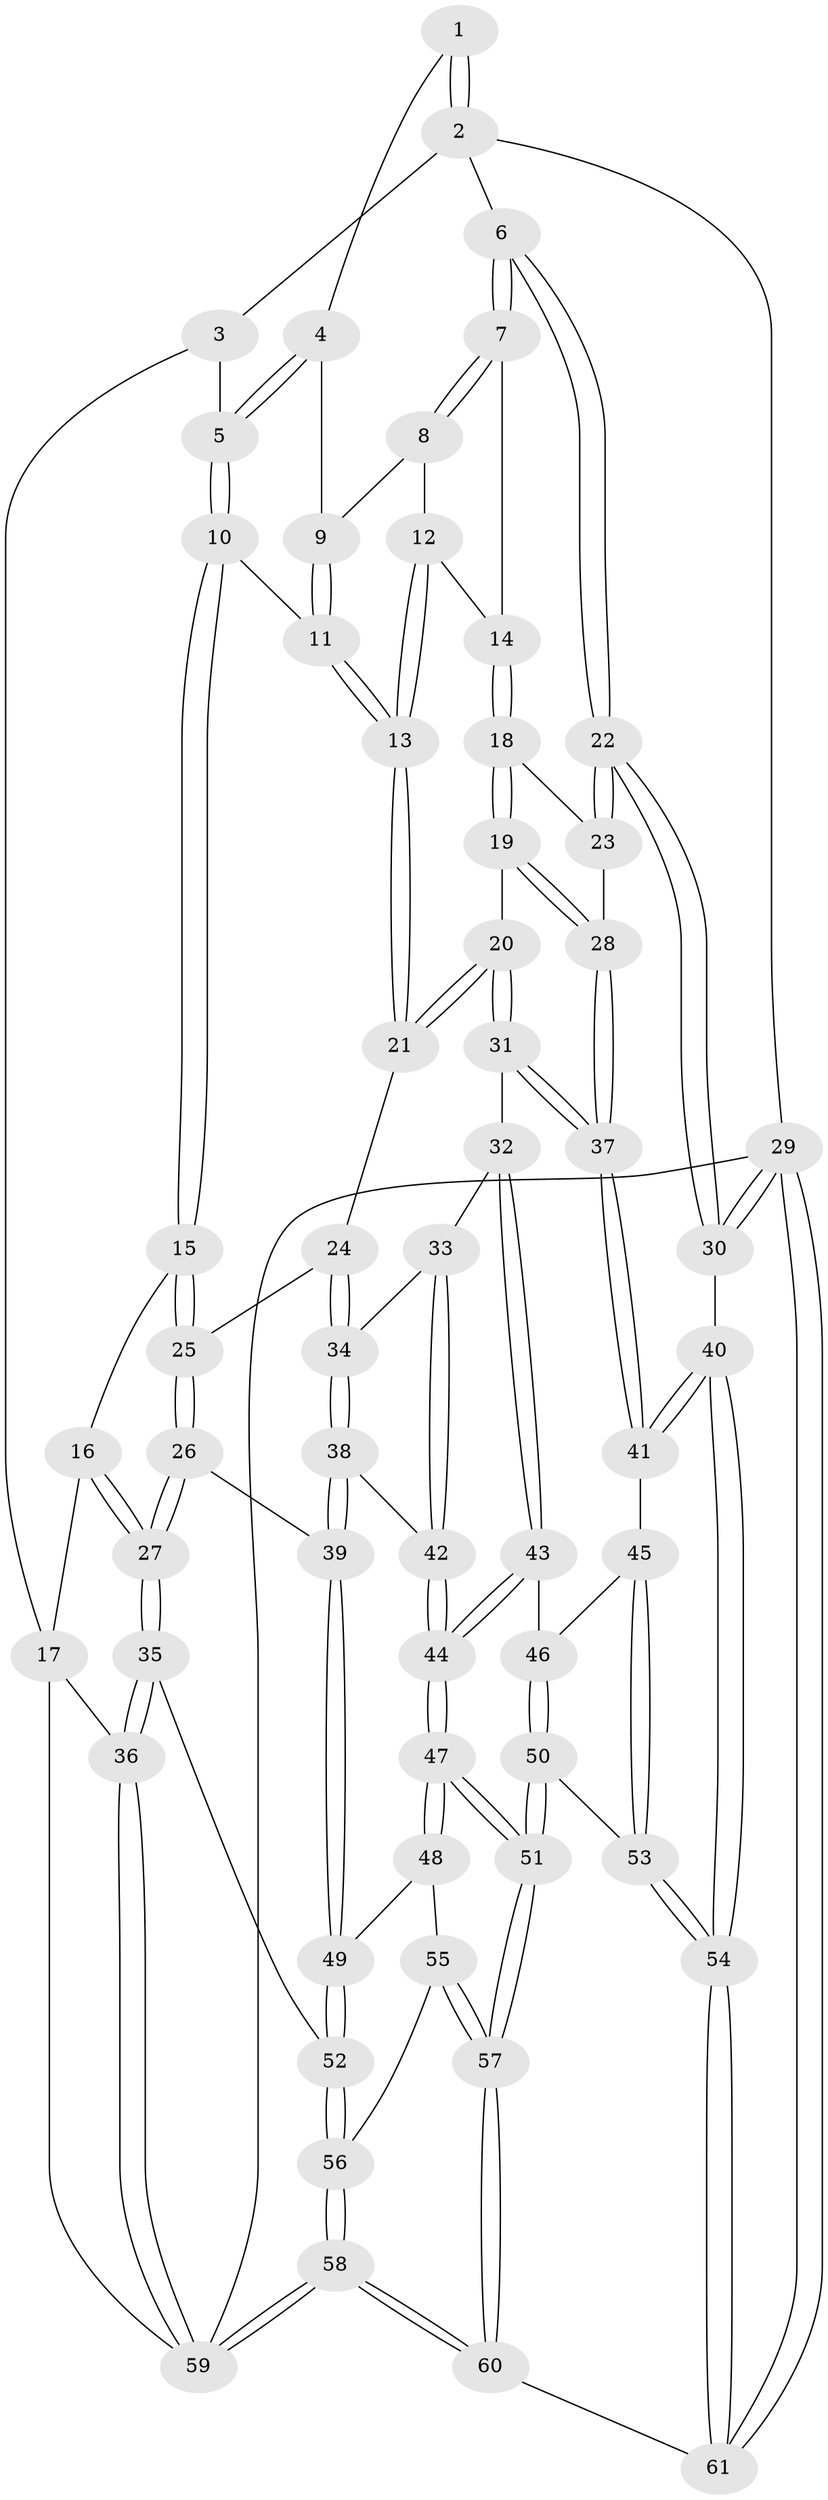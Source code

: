 // coarse degree distribution, {3: 0.08823529411764706, 6: 0.08823529411764706, 4: 0.5, 5: 0.3235294117647059}
// Generated by graph-tools (version 1.1) at 2025/52/02/27/25 19:52:37]
// undirected, 61 vertices, 149 edges
graph export_dot {
graph [start="1"]
  node [color=gray90,style=filled];
  1 [pos="+0.7400413035050558+0"];
  2 [pos="+1+0"];
  3 [pos="+0.0835819780997016+0"];
  4 [pos="+0.6952261414530188+0"];
  5 [pos="+0.23483299229125315+0.11577809056162182"];
  6 [pos="+1+0"];
  7 [pos="+0.8670753324070448+0.2755914422683758"];
  8 [pos="+0.7641941871624849+0.23111634194439956"];
  9 [pos="+0.6654637399273442+0.07393082226522883"];
  10 [pos="+0.24732006414999647+0.2125871319936061"];
  11 [pos="+0.5863600415182084+0.18546219785103335"];
  12 [pos="+0.7427301867760565+0.2956185206159887"];
  13 [pos="+0.607838455909465+0.39381593595413844"];
  14 [pos="+0.8441430747059582+0.36111253010167393"];
  15 [pos="+0.22408270563161337+0.2908175806125144"];
  16 [pos="+0.116189289267736+0.3259617214855648"];
  17 [pos="+0+0.3193098974667095"];
  18 [pos="+0.8438296825442523+0.4013668373848039"];
  19 [pos="+0.6881300513911084+0.47338006353608325"];
  20 [pos="+0.6753714169601236+0.47524772921378916"];
  21 [pos="+0.6044326270023985+0.4185766263349946"];
  22 [pos="+1+0.36655400924408116"];
  23 [pos="+0.9204001128031688+0.4405032461872783"];
  24 [pos="+0.44148724308234083+0.45962144803803034"];
  25 [pos="+0.31927913540202973+0.4330231873569327"];
  26 [pos="+0.3030657451695721+0.4796308868086966"];
  27 [pos="+0.01909788199243389+0.6813603687331525"];
  28 [pos="+0.8947125064997863+0.596115570926309"];
  29 [pos="+1+1"];
  30 [pos="+1+0.7412012888314158"];
  31 [pos="+0.6745717793934516+0.5758540699509797"];
  32 [pos="+0.6447695778831758+0.6617907484764243"];
  33 [pos="+0.5699224507142406+0.6533213433247584"];
  34 [pos="+0.4805454124216439+0.6039498380081795"];
  35 [pos="+0+0.724307765627238"];
  36 [pos="+0+0.7357205266584929"];
  37 [pos="+0.9236763070425618+0.6905756234863032"];
  38 [pos="+0.42564127034387883+0.7118760537230652"];
  39 [pos="+0.3040477367865161+0.7051254981471281"];
  40 [pos="+1+0.7479597024444158"];
  41 [pos="+0.9437045118506822+0.7243472237970423"];
  42 [pos="+0.4642781425334243+0.746167534415127"];
  43 [pos="+0.6537685577060224+0.6977088218579057"];
  44 [pos="+0.5221002466481192+0.8474060049570152"];
  45 [pos="+0.8576558711225032+0.7677542841606758"];
  46 [pos="+0.7118308566898446+0.7395157130182891"];
  47 [pos="+0.5212259657860324+0.8597250549947147"];
  48 [pos="+0.4627972253664545+0.8543357333415512"];
  49 [pos="+0.2657585857644076+0.7506446464627631"];
  50 [pos="+0.6597814907245385+0.9393916623444323"];
  51 [pos="+0.5763186512971952+1"];
  52 [pos="+0.18182397205283+0.822712932819229"];
  53 [pos="+0.8136094955041359+0.8606013893181075"];
  54 [pos="+0.8782837106028826+1"];
  55 [pos="+0.28428966102031633+0.8851499006335279"];
  56 [pos="+0.19680293999983592+0.8674354721027521"];
  57 [pos="+0.5733773715364405+1"];
  58 [pos="+0.17091452246824496+1"];
  59 [pos="+0+1"];
  60 [pos="+0.5814856247700976+1"];
  61 [pos="+0.8498065373066849+1"];
  1 -- 2;
  1 -- 2;
  1 -- 4;
  2 -- 3;
  2 -- 6;
  2 -- 29;
  3 -- 5;
  3 -- 17;
  4 -- 5;
  4 -- 5;
  4 -- 9;
  5 -- 10;
  5 -- 10;
  6 -- 7;
  6 -- 7;
  6 -- 22;
  6 -- 22;
  7 -- 8;
  7 -- 8;
  7 -- 14;
  8 -- 9;
  8 -- 12;
  9 -- 11;
  9 -- 11;
  10 -- 11;
  10 -- 15;
  10 -- 15;
  11 -- 13;
  11 -- 13;
  12 -- 13;
  12 -- 13;
  12 -- 14;
  13 -- 21;
  13 -- 21;
  14 -- 18;
  14 -- 18;
  15 -- 16;
  15 -- 25;
  15 -- 25;
  16 -- 17;
  16 -- 27;
  16 -- 27;
  17 -- 36;
  17 -- 59;
  18 -- 19;
  18 -- 19;
  18 -- 23;
  19 -- 20;
  19 -- 28;
  19 -- 28;
  20 -- 21;
  20 -- 21;
  20 -- 31;
  20 -- 31;
  21 -- 24;
  22 -- 23;
  22 -- 23;
  22 -- 30;
  22 -- 30;
  23 -- 28;
  24 -- 25;
  24 -- 34;
  24 -- 34;
  25 -- 26;
  25 -- 26;
  26 -- 27;
  26 -- 27;
  26 -- 39;
  27 -- 35;
  27 -- 35;
  28 -- 37;
  28 -- 37;
  29 -- 30;
  29 -- 30;
  29 -- 61;
  29 -- 61;
  29 -- 59;
  30 -- 40;
  31 -- 32;
  31 -- 37;
  31 -- 37;
  32 -- 33;
  32 -- 43;
  32 -- 43;
  33 -- 34;
  33 -- 42;
  33 -- 42;
  34 -- 38;
  34 -- 38;
  35 -- 36;
  35 -- 36;
  35 -- 52;
  36 -- 59;
  36 -- 59;
  37 -- 41;
  37 -- 41;
  38 -- 39;
  38 -- 39;
  38 -- 42;
  39 -- 49;
  39 -- 49;
  40 -- 41;
  40 -- 41;
  40 -- 54;
  40 -- 54;
  41 -- 45;
  42 -- 44;
  42 -- 44;
  43 -- 44;
  43 -- 44;
  43 -- 46;
  44 -- 47;
  44 -- 47;
  45 -- 46;
  45 -- 53;
  45 -- 53;
  46 -- 50;
  46 -- 50;
  47 -- 48;
  47 -- 48;
  47 -- 51;
  47 -- 51;
  48 -- 49;
  48 -- 55;
  49 -- 52;
  49 -- 52;
  50 -- 51;
  50 -- 51;
  50 -- 53;
  51 -- 57;
  51 -- 57;
  52 -- 56;
  52 -- 56;
  53 -- 54;
  53 -- 54;
  54 -- 61;
  54 -- 61;
  55 -- 56;
  55 -- 57;
  55 -- 57;
  56 -- 58;
  56 -- 58;
  57 -- 60;
  57 -- 60;
  58 -- 59;
  58 -- 59;
  58 -- 60;
  58 -- 60;
  60 -- 61;
}
